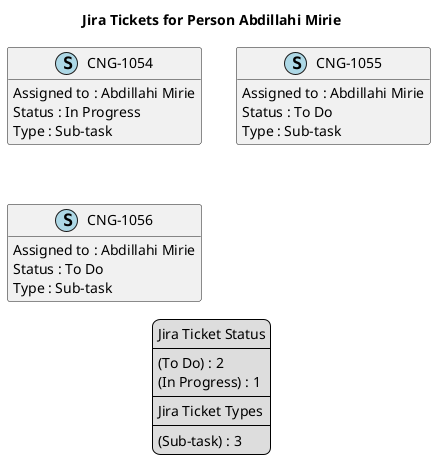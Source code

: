 @startuml
'https://plantuml.com/class-diagram

' GENERATE CLASS DIAGRAM ===========
' Generated at    : Thu Apr 18 14:59:13 CEST 2024

title Jira Tickets for Person Abdillahi Mirie
hide empty members

legend
Jira Ticket Status
----
(To Do) : 2
(In Progress) : 1
----
Jira Ticket Types
----
(Sub-task) : 3
end legend


' Tickets =======
class "CNG-1054" << (S,lightblue) >> {
  Assigned to : Abdillahi Mirie
  Status : In Progress
  Type : Sub-task
}

class "CNG-1055" << (S,lightblue) >> {
  Assigned to : Abdillahi Mirie
  Status : To Do
  Type : Sub-task
}

class "CNG-1056" << (S,lightblue) >> {
  Assigned to : Abdillahi Mirie
  Status : To Do
  Type : Sub-task
}



' Links =======


@enduml
